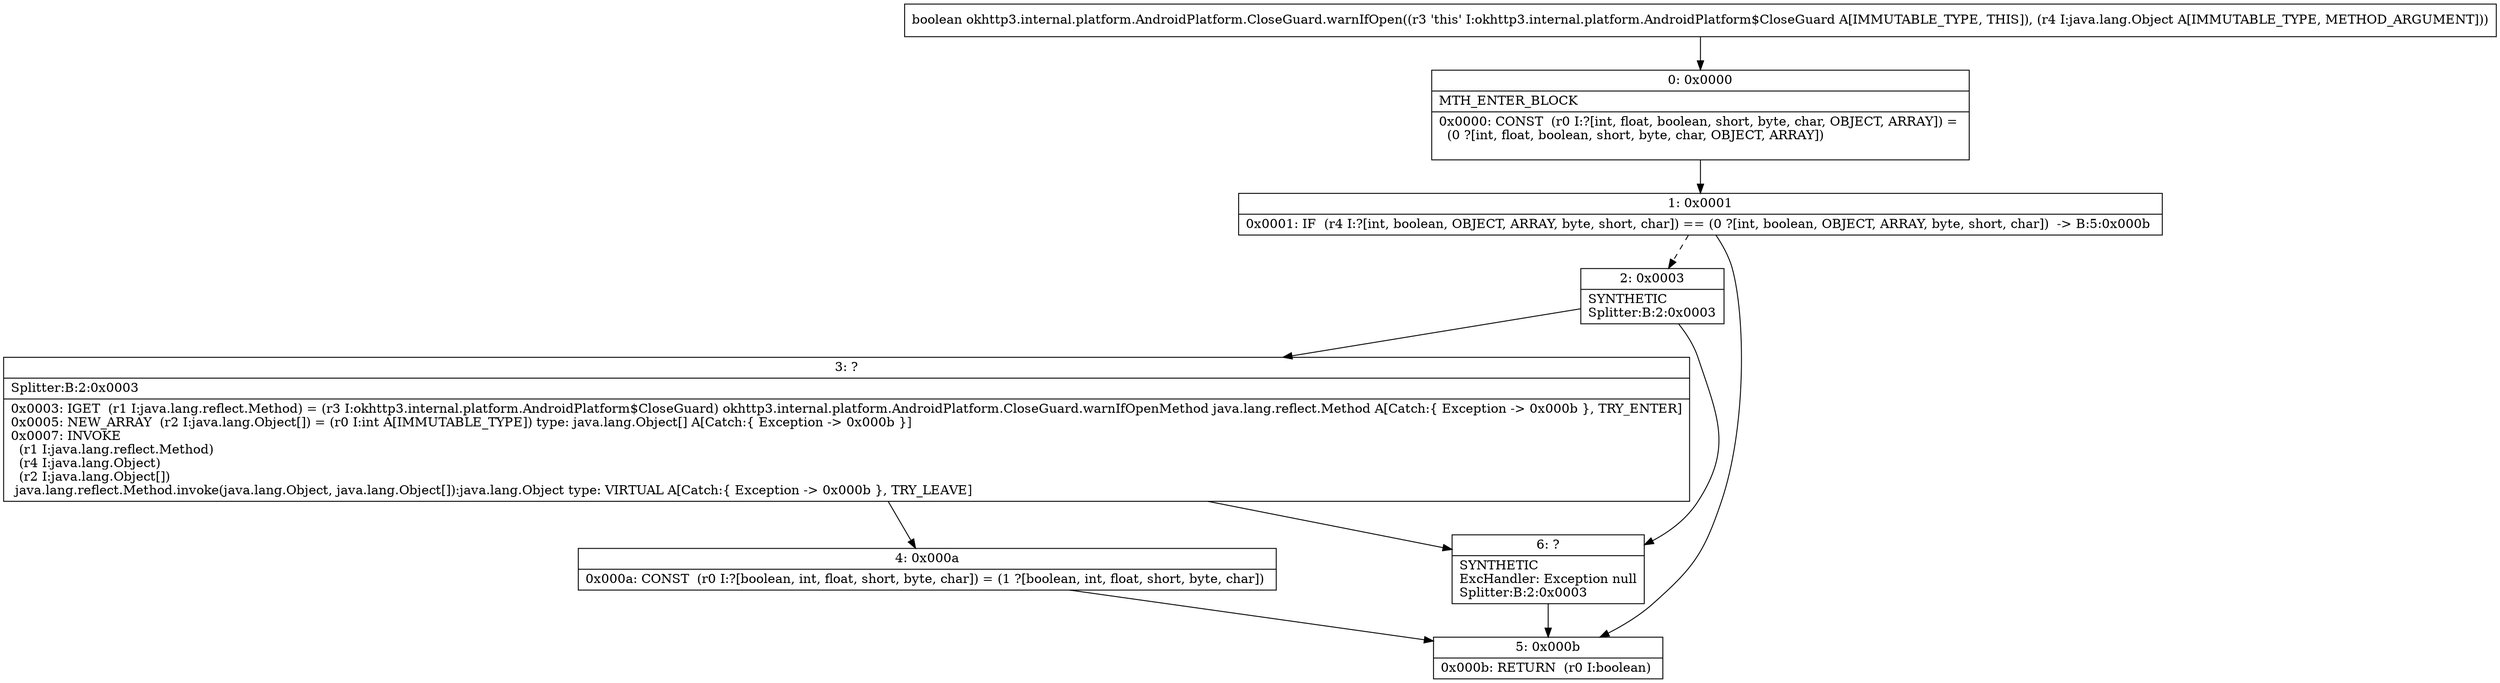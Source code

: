 digraph "CFG forokhttp3.internal.platform.AndroidPlatform.CloseGuard.warnIfOpen(Ljava\/lang\/Object;)Z" {
Node_0 [shape=record,label="{0\:\ 0x0000|MTH_ENTER_BLOCK\l|0x0000: CONST  (r0 I:?[int, float, boolean, short, byte, char, OBJECT, ARRAY]) = \l  (0 ?[int, float, boolean, short, byte, char, OBJECT, ARRAY])\l \l}"];
Node_1 [shape=record,label="{1\:\ 0x0001|0x0001: IF  (r4 I:?[int, boolean, OBJECT, ARRAY, byte, short, char]) == (0 ?[int, boolean, OBJECT, ARRAY, byte, short, char])  \-\> B:5:0x000b \l}"];
Node_2 [shape=record,label="{2\:\ 0x0003|SYNTHETIC\lSplitter:B:2:0x0003\l}"];
Node_3 [shape=record,label="{3\:\ ?|Splitter:B:2:0x0003\l|0x0003: IGET  (r1 I:java.lang.reflect.Method) = (r3 I:okhttp3.internal.platform.AndroidPlatform$CloseGuard) okhttp3.internal.platform.AndroidPlatform.CloseGuard.warnIfOpenMethod java.lang.reflect.Method A[Catch:\{ Exception \-\> 0x000b \}, TRY_ENTER]\l0x0005: NEW_ARRAY  (r2 I:java.lang.Object[]) = (r0 I:int A[IMMUTABLE_TYPE]) type: java.lang.Object[] A[Catch:\{ Exception \-\> 0x000b \}]\l0x0007: INVOKE  \l  (r1 I:java.lang.reflect.Method)\l  (r4 I:java.lang.Object)\l  (r2 I:java.lang.Object[])\l java.lang.reflect.Method.invoke(java.lang.Object, java.lang.Object[]):java.lang.Object type: VIRTUAL A[Catch:\{ Exception \-\> 0x000b \}, TRY_LEAVE]\l}"];
Node_4 [shape=record,label="{4\:\ 0x000a|0x000a: CONST  (r0 I:?[boolean, int, float, short, byte, char]) = (1 ?[boolean, int, float, short, byte, char]) \l}"];
Node_5 [shape=record,label="{5\:\ 0x000b|0x000b: RETURN  (r0 I:boolean) \l}"];
Node_6 [shape=record,label="{6\:\ ?|SYNTHETIC\lExcHandler: Exception null\lSplitter:B:2:0x0003\l}"];
MethodNode[shape=record,label="{boolean okhttp3.internal.platform.AndroidPlatform.CloseGuard.warnIfOpen((r3 'this' I:okhttp3.internal.platform.AndroidPlatform$CloseGuard A[IMMUTABLE_TYPE, THIS]), (r4 I:java.lang.Object A[IMMUTABLE_TYPE, METHOD_ARGUMENT])) }"];
MethodNode -> Node_0;
Node_0 -> Node_1;
Node_1 -> Node_2[style=dashed];
Node_1 -> Node_5;
Node_2 -> Node_3;
Node_2 -> Node_6;
Node_3 -> Node_4;
Node_3 -> Node_6;
Node_4 -> Node_5;
Node_6 -> Node_5;
}

